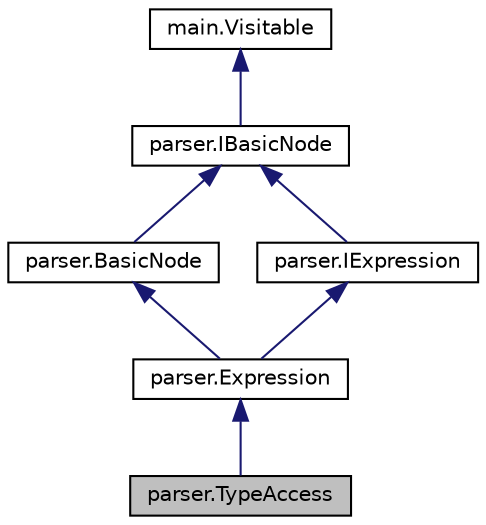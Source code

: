 digraph "parser.TypeAccess"
{
  edge [fontname="Helvetica",fontsize="10",labelfontname="Helvetica",labelfontsize="10"];
  node [fontname="Helvetica",fontsize="10",shape=record];
  Node1 [label="parser.TypeAccess",height=0.2,width=0.4,color="black", fillcolor="grey75", style="filled", fontcolor="black"];
  Node2 -> Node1 [dir="back",color="midnightblue",fontsize="10",style="solid"];
  Node2 [label="parser.Expression",height=0.2,width=0.4,color="black", fillcolor="white", style="filled",URL="$classparser_1_1_expression.html"];
  Node3 -> Node2 [dir="back",color="midnightblue",fontsize="10",style="solid"];
  Node3 [label="parser.BasicNode",height=0.2,width=0.4,color="black", fillcolor="white", style="filled",URL="$classparser_1_1_basic_node.html"];
  Node4 -> Node3 [dir="back",color="midnightblue",fontsize="10",style="solid"];
  Node4 [label="parser.IBasicNode",height=0.2,width=0.4,color="black", fillcolor="white", style="filled",URL="$interfaceparser_1_1_i_basic_node.html"];
  Node5 -> Node4 [dir="back",color="midnightblue",fontsize="10",style="solid"];
  Node5 [label="main.Visitable",height=0.2,width=0.4,color="black", fillcolor="white", style="filled",URL="$interfacemain_1_1_visitable.html"];
  Node6 -> Node2 [dir="back",color="midnightblue",fontsize="10",style="solid"];
  Node6 [label="parser.IExpression",height=0.2,width=0.4,color="black", fillcolor="white", style="filled",URL="$interfaceparser_1_1_i_expression.html"];
  Node4 -> Node6 [dir="back",color="midnightblue",fontsize="10",style="solid"];
}
